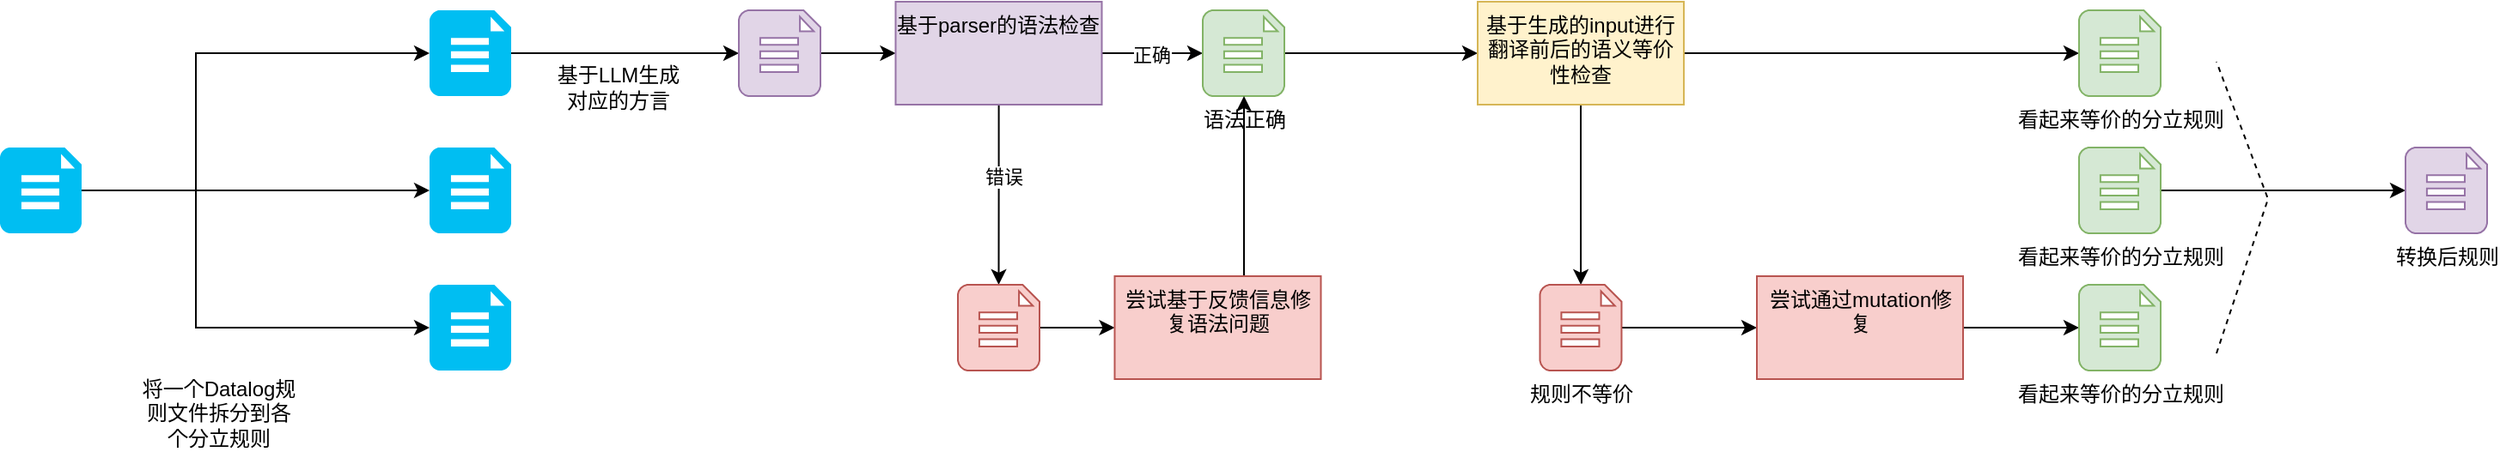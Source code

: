 <mxfile version="22.1.11" type="github">
  <diagram name="第 1 页" id="qbcq0HSddqmyH18pInoi">
    <mxGraphModel dx="954" dy="606" grid="1" gridSize="10" guides="1" tooltips="1" connect="1" arrows="1" fold="1" page="1" pageScale="1" pageWidth="827" pageHeight="1169" math="0" shadow="0">
      <root>
        <mxCell id="0" />
        <mxCell id="1" parent="0" />
        <mxCell id="Vjg9qxUvn2heQVp0XPwC-15" value="" style="edgeStyle=orthogonalEdgeStyle;rounded=0;orthogonalLoop=1;jettySize=auto;html=1;exitX=1;exitY=0.5;exitDx=0;exitDy=0;exitPerimeter=0;" edge="1" parent="1" source="Vjg9qxUvn2heQVp0XPwC-1" target="Vjg9qxUvn2heQVp0XPwC-3">
          <mxGeometry relative="1" as="geometry">
            <Array as="points" />
          </mxGeometry>
        </mxCell>
        <mxCell id="Vjg9qxUvn2heQVp0XPwC-17" value="" style="edgeStyle=orthogonalEdgeStyle;rounded=0;orthogonalLoop=1;jettySize=auto;html=1;entryX=0;entryY=0.5;entryDx=0;entryDy=0;entryPerimeter=0;" edge="1" parent="1" source="Vjg9qxUvn2heQVp0XPwC-1" target="Vjg9qxUvn2heQVp0XPwC-2">
          <mxGeometry relative="1" as="geometry">
            <Array as="points">
              <mxPoint x="144" y="155" />
            </Array>
          </mxGeometry>
        </mxCell>
        <mxCell id="Vjg9qxUvn2heQVp0XPwC-19" value="" style="edgeStyle=orthogonalEdgeStyle;rounded=0;orthogonalLoop=1;jettySize=auto;html=1;entryX=0;entryY=0.5;entryDx=0;entryDy=0;entryPerimeter=0;" edge="1" parent="1" source="Vjg9qxUvn2heQVp0XPwC-1" target="Vjg9qxUvn2heQVp0XPwC-4">
          <mxGeometry relative="1" as="geometry">
            <Array as="points">
              <mxPoint x="144" y="315" />
            </Array>
          </mxGeometry>
        </mxCell>
        <mxCell id="Vjg9qxUvn2heQVp0XPwC-1" value="" style="verticalLabelPosition=bottom;html=1;verticalAlign=top;align=center;strokeColor=none;fillColor=#00BEF2;shape=mxgraph.azure.file_2;pointerEvents=1;" vertex="1" parent="1">
          <mxGeometry x="30" y="210" width="47.5" height="50" as="geometry" />
        </mxCell>
        <mxCell id="Vjg9qxUvn2heQVp0XPwC-13" value="" style="edgeStyle=orthogonalEdgeStyle;rounded=0;orthogonalLoop=1;jettySize=auto;html=1;" edge="1" parent="1" source="Vjg9qxUvn2heQVp0XPwC-2" target="Vjg9qxUvn2heQVp0XPwC-7">
          <mxGeometry relative="1" as="geometry" />
        </mxCell>
        <mxCell id="Vjg9qxUvn2heQVp0XPwC-2" value="" style="verticalLabelPosition=bottom;html=1;verticalAlign=top;align=center;strokeColor=none;fillColor=#00BEF2;shape=mxgraph.azure.file_2;pointerEvents=1;" vertex="1" parent="1">
          <mxGeometry x="280" y="130" width="47.5" height="50" as="geometry" />
        </mxCell>
        <mxCell id="Vjg9qxUvn2heQVp0XPwC-3" value="" style="verticalLabelPosition=bottom;html=1;verticalAlign=top;align=center;strokeColor=none;fillColor=#00BEF2;shape=mxgraph.azure.file_2;pointerEvents=1;" vertex="1" parent="1">
          <mxGeometry x="280" y="210" width="47.5" height="50" as="geometry" />
        </mxCell>
        <mxCell id="Vjg9qxUvn2heQVp0XPwC-4" value="" style="verticalLabelPosition=bottom;html=1;verticalAlign=top;align=center;strokeColor=none;fillColor=#00BEF2;shape=mxgraph.azure.file_2;pointerEvents=1;" vertex="1" parent="1">
          <mxGeometry x="280" y="290" width="47.5" height="50" as="geometry" />
        </mxCell>
        <mxCell id="Vjg9qxUvn2heQVp0XPwC-23" value="" style="edgeStyle=orthogonalEdgeStyle;rounded=0;orthogonalLoop=1;jettySize=auto;html=1;" edge="1" parent="1" source="Vjg9qxUvn2heQVp0XPwC-7" target="Vjg9qxUvn2heQVp0XPwC-22">
          <mxGeometry relative="1" as="geometry" />
        </mxCell>
        <mxCell id="Vjg9qxUvn2heQVp0XPwC-7" value="" style="verticalLabelPosition=bottom;html=1;verticalAlign=top;align=center;strokeColor=#9673a6;fillColor=#e1d5e7;shape=mxgraph.azure.file_2;pointerEvents=1;" vertex="1" parent="1">
          <mxGeometry x="460" y="130" width="47.5" height="50" as="geometry" />
        </mxCell>
        <mxCell id="Vjg9qxUvn2heQVp0XPwC-6" value="将一个Datalog规则文件拆分到各个分立规则" style="text;html=1;strokeColor=none;fillColor=none;align=center;verticalAlign=middle;whiteSpace=wrap;rounded=0;" vertex="1" parent="1">
          <mxGeometry x="110" y="350" width="95" height="30" as="geometry" />
        </mxCell>
        <mxCell id="Vjg9qxUvn2heQVp0XPwC-21" value="基于LLM生成对应的方言" style="text;html=1;strokeColor=none;fillColor=none;align=center;verticalAlign=middle;whiteSpace=wrap;rounded=0;" vertex="1" parent="1">
          <mxGeometry x="350" y="160" width="80" height="30" as="geometry" />
        </mxCell>
        <mxCell id="Vjg9qxUvn2heQVp0XPwC-25" value="" style="edgeStyle=orthogonalEdgeStyle;rounded=0;orthogonalLoop=1;jettySize=auto;html=1;" edge="1" parent="1" source="Vjg9qxUvn2heQVp0XPwC-22" target="Vjg9qxUvn2heQVp0XPwC-24">
          <mxGeometry relative="1" as="geometry" />
        </mxCell>
        <mxCell id="Vjg9qxUvn2heQVp0XPwC-26" value="正确" style="edgeLabel;html=1;align=center;verticalAlign=middle;resizable=0;points=[];" vertex="1" connectable="0" parent="Vjg9qxUvn2heQVp0XPwC-25">
          <mxGeometry x="-0.055" y="-1" relative="1" as="geometry">
            <mxPoint as="offset" />
          </mxGeometry>
        </mxCell>
        <mxCell id="Vjg9qxUvn2heQVp0XPwC-28" value="" style="edgeStyle=orthogonalEdgeStyle;rounded=0;orthogonalLoop=1;jettySize=auto;html=1;" edge="1" parent="1" source="Vjg9qxUvn2heQVp0XPwC-22" target="Vjg9qxUvn2heQVp0XPwC-27">
          <mxGeometry relative="1" as="geometry" />
        </mxCell>
        <mxCell id="Vjg9qxUvn2heQVp0XPwC-29" value="错误" style="edgeLabel;html=1;align=center;verticalAlign=middle;resizable=0;points=[];" vertex="1" connectable="0" parent="Vjg9qxUvn2heQVp0XPwC-28">
          <mxGeometry x="-0.2" y="2" relative="1" as="geometry">
            <mxPoint as="offset" />
          </mxGeometry>
        </mxCell>
        <mxCell id="Vjg9qxUvn2heQVp0XPwC-22" value="基于parser的语法检查" style="whiteSpace=wrap;html=1;verticalAlign=top;fillColor=#e1d5e7;strokeColor=#9673a6;" vertex="1" parent="1">
          <mxGeometry x="551.25" y="125" width="120" height="60" as="geometry" />
        </mxCell>
        <mxCell id="Vjg9qxUvn2heQVp0XPwC-36" value="" style="edgeStyle=orthogonalEdgeStyle;rounded=0;orthogonalLoop=1;jettySize=auto;html=1;" edge="1" parent="1" source="Vjg9qxUvn2heQVp0XPwC-24" target="Vjg9qxUvn2heQVp0XPwC-35">
          <mxGeometry relative="1" as="geometry" />
        </mxCell>
        <mxCell id="Vjg9qxUvn2heQVp0XPwC-24" value="语法正确" style="verticalLabelPosition=bottom;html=1;verticalAlign=top;align=center;strokeColor=#82b366;fillColor=#d5e8d4;shape=mxgraph.azure.file_2;pointerEvents=1;" vertex="1" parent="1">
          <mxGeometry x="730" y="130" width="47.5" height="50" as="geometry" />
        </mxCell>
        <mxCell id="Vjg9qxUvn2heQVp0XPwC-33" value="" style="edgeStyle=orthogonalEdgeStyle;rounded=0;orthogonalLoop=1;jettySize=auto;html=1;" edge="1" parent="1" source="Vjg9qxUvn2heQVp0XPwC-27" target="Vjg9qxUvn2heQVp0XPwC-32">
          <mxGeometry relative="1" as="geometry" />
        </mxCell>
        <mxCell id="Vjg9qxUvn2heQVp0XPwC-27" value="" style="verticalLabelPosition=bottom;html=1;verticalAlign=top;align=center;strokeColor=#b85450;fillColor=#f8cecc;shape=mxgraph.azure.file_2;pointerEvents=1;" vertex="1" parent="1">
          <mxGeometry x="587.5" y="290" width="47.5" height="50" as="geometry" />
        </mxCell>
        <mxCell id="Vjg9qxUvn2heQVp0XPwC-34" value="" style="edgeStyle=orthogonalEdgeStyle;rounded=0;orthogonalLoop=1;jettySize=auto;html=1;" edge="1" parent="1" source="Vjg9qxUvn2heQVp0XPwC-32" target="Vjg9qxUvn2heQVp0XPwC-24">
          <mxGeometry relative="1" as="geometry">
            <Array as="points">
              <mxPoint x="754" y="240" />
              <mxPoint x="754" y="240" />
            </Array>
          </mxGeometry>
        </mxCell>
        <mxCell id="Vjg9qxUvn2heQVp0XPwC-32" value="尝试基于反馈信息修复语法问题" style="whiteSpace=wrap;html=1;verticalAlign=top;fillColor=#f8cecc;strokeColor=#b85450;" vertex="1" parent="1">
          <mxGeometry x="678.75" y="285" width="120" height="60" as="geometry" />
        </mxCell>
        <mxCell id="Vjg9qxUvn2heQVp0XPwC-42" value="" style="edgeStyle=orthogonalEdgeStyle;rounded=0;orthogonalLoop=1;jettySize=auto;html=1;" edge="1" parent="1" source="Vjg9qxUvn2heQVp0XPwC-35" target="Vjg9qxUvn2heQVp0XPwC-37">
          <mxGeometry relative="1" as="geometry" />
        </mxCell>
        <mxCell id="Vjg9qxUvn2heQVp0XPwC-44" value="" style="edgeStyle=orthogonalEdgeStyle;rounded=0;orthogonalLoop=1;jettySize=auto;html=1;" edge="1" parent="1" source="Vjg9qxUvn2heQVp0XPwC-35" target="Vjg9qxUvn2heQVp0XPwC-43">
          <mxGeometry relative="1" as="geometry" />
        </mxCell>
        <mxCell id="Vjg9qxUvn2heQVp0XPwC-35" value="基于生成的input进行翻译前后的语义等价性检查" style="whiteSpace=wrap;html=1;verticalAlign=top;fillColor=#fff2cc;strokeColor=#d6b656;" vertex="1" parent="1">
          <mxGeometry x="890" y="125" width="120" height="60" as="geometry" />
        </mxCell>
        <mxCell id="Vjg9qxUvn2heQVp0XPwC-37" value="看起来等价的分立规则" style="verticalLabelPosition=bottom;html=1;verticalAlign=top;align=center;strokeColor=#82b366;fillColor=#d5e8d4;shape=mxgraph.azure.file_2;pointerEvents=1;" vertex="1" parent="1">
          <mxGeometry x="1240" y="130" width="47.5" height="50" as="geometry" />
        </mxCell>
        <mxCell id="Vjg9qxUvn2heQVp0XPwC-46" value="" style="edgeStyle=orthogonalEdgeStyle;rounded=0;orthogonalLoop=1;jettySize=auto;html=1;" edge="1" parent="1" source="Vjg9qxUvn2heQVp0XPwC-43" target="Vjg9qxUvn2heQVp0XPwC-45">
          <mxGeometry relative="1" as="geometry" />
        </mxCell>
        <mxCell id="Vjg9qxUvn2heQVp0XPwC-43" value="规则不等价" style="verticalLabelPosition=bottom;html=1;verticalAlign=top;align=center;strokeColor=#b85450;fillColor=#f8cecc;shape=mxgraph.azure.file_2;pointerEvents=1;" vertex="1" parent="1">
          <mxGeometry x="926.25" y="290" width="47.5" height="50" as="geometry" />
        </mxCell>
        <mxCell id="Vjg9qxUvn2heQVp0XPwC-50" value="" style="edgeStyle=orthogonalEdgeStyle;rounded=0;orthogonalLoop=1;jettySize=auto;html=1;" edge="1" parent="1" source="Vjg9qxUvn2heQVp0XPwC-45" target="Vjg9qxUvn2heQVp0XPwC-49">
          <mxGeometry relative="1" as="geometry" />
        </mxCell>
        <mxCell id="Vjg9qxUvn2heQVp0XPwC-45" value="尝试通过mutation修复" style="whiteSpace=wrap;html=1;verticalAlign=top;fillColor=#f8cecc;strokeColor=#b85450;" vertex="1" parent="1">
          <mxGeometry x="1052.5" y="285" width="120" height="60" as="geometry" />
        </mxCell>
        <mxCell id="Vjg9qxUvn2heQVp0XPwC-56" value="" style="edgeStyle=orthogonalEdgeStyle;rounded=0;orthogonalLoop=1;jettySize=auto;html=1;entryX=0;entryY=0.5;entryDx=0;entryDy=0;entryPerimeter=0;" edge="1" parent="1" source="Vjg9qxUvn2heQVp0XPwC-48" target="Vjg9qxUvn2heQVp0XPwC-52">
          <mxGeometry relative="1" as="geometry" />
        </mxCell>
        <mxCell id="Vjg9qxUvn2heQVp0XPwC-48" value="看起来等价的分立规则" style="verticalLabelPosition=bottom;html=1;verticalAlign=top;align=center;strokeColor=#82b366;fillColor=#d5e8d4;shape=mxgraph.azure.file_2;pointerEvents=1;" vertex="1" parent="1">
          <mxGeometry x="1240" y="210" width="47.5" height="50" as="geometry" />
        </mxCell>
        <mxCell id="Vjg9qxUvn2heQVp0XPwC-49" value="看起来等价的分立规则" style="verticalLabelPosition=bottom;html=1;verticalAlign=top;align=center;strokeColor=#82b366;fillColor=#d5e8d4;shape=mxgraph.azure.file_2;pointerEvents=1;" vertex="1" parent="1">
          <mxGeometry x="1240" y="290" width="47.5" height="50" as="geometry" />
        </mxCell>
        <mxCell id="Vjg9qxUvn2heQVp0XPwC-51" value="" style="endArrow=none;dashed=1;html=1;rounded=0;" edge="1" parent="1">
          <mxGeometry width="50" height="50" relative="1" as="geometry">
            <mxPoint x="1320" y="330" as="sourcePoint" />
            <mxPoint x="1320" y="160" as="targetPoint" />
            <Array as="points">
              <mxPoint x="1350" y="240" />
            </Array>
          </mxGeometry>
        </mxCell>
        <mxCell id="Vjg9qxUvn2heQVp0XPwC-52" value="转换后规则" style="verticalLabelPosition=bottom;html=1;verticalAlign=top;align=center;strokeColor=#9673a6;fillColor=#e1d5e7;shape=mxgraph.azure.file_2;pointerEvents=1;" vertex="1" parent="1">
          <mxGeometry x="1430" y="210" width="47.5" height="50" as="geometry" />
        </mxCell>
      </root>
    </mxGraphModel>
  </diagram>
</mxfile>
